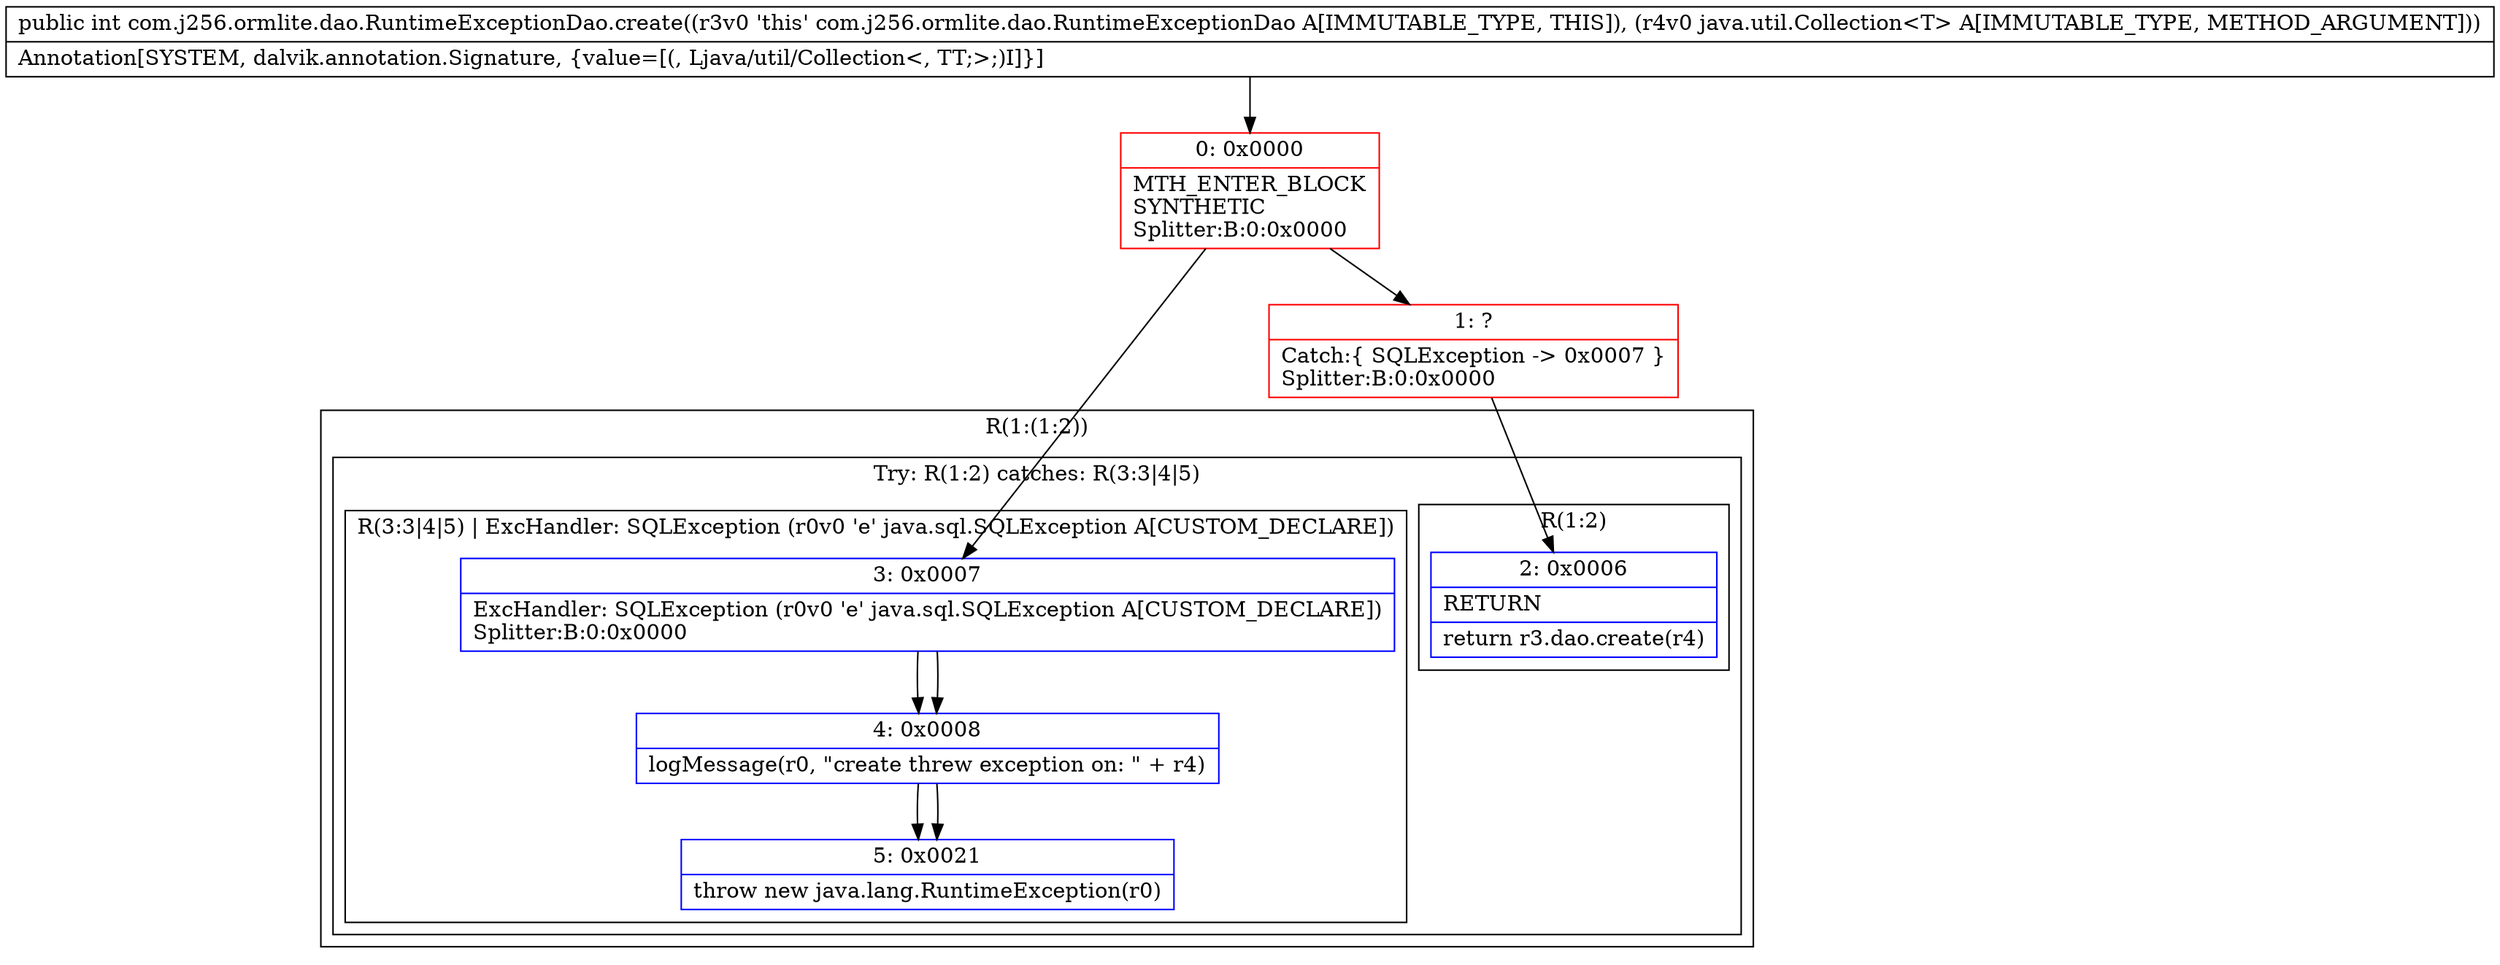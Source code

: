 digraph "CFG forcom.j256.ormlite.dao.RuntimeExceptionDao.create(Ljava\/util\/Collection;)I" {
subgraph cluster_Region_1725306909 {
label = "R(1:(1:2))";
node [shape=record,color=blue];
subgraph cluster_TryCatchRegion_58572002 {
label = "Try: R(1:2) catches: R(3:3|4|5)";
node [shape=record,color=blue];
subgraph cluster_Region_63929982 {
label = "R(1:2)";
node [shape=record,color=blue];
Node_2 [shape=record,label="{2\:\ 0x0006|RETURN\l|return r3.dao.create(r4)\l}"];
}
subgraph cluster_Region_358371092 {
label = "R(3:3|4|5) | ExcHandler: SQLException (r0v0 'e' java.sql.SQLException A[CUSTOM_DECLARE])\l";
node [shape=record,color=blue];
Node_3 [shape=record,label="{3\:\ 0x0007|ExcHandler: SQLException (r0v0 'e' java.sql.SQLException A[CUSTOM_DECLARE])\lSplitter:B:0:0x0000\l}"];
Node_4 [shape=record,label="{4\:\ 0x0008|logMessage(r0, \"create threw exception on: \" + r4)\l}"];
Node_5 [shape=record,label="{5\:\ 0x0021|throw new java.lang.RuntimeException(r0)\l}"];
}
}
}
subgraph cluster_Region_358371092 {
label = "R(3:3|4|5) | ExcHandler: SQLException (r0v0 'e' java.sql.SQLException A[CUSTOM_DECLARE])\l";
node [shape=record,color=blue];
Node_3 [shape=record,label="{3\:\ 0x0007|ExcHandler: SQLException (r0v0 'e' java.sql.SQLException A[CUSTOM_DECLARE])\lSplitter:B:0:0x0000\l}"];
Node_4 [shape=record,label="{4\:\ 0x0008|logMessage(r0, \"create threw exception on: \" + r4)\l}"];
Node_5 [shape=record,label="{5\:\ 0x0021|throw new java.lang.RuntimeException(r0)\l}"];
}
Node_0 [shape=record,color=red,label="{0\:\ 0x0000|MTH_ENTER_BLOCK\lSYNTHETIC\lSplitter:B:0:0x0000\l}"];
Node_1 [shape=record,color=red,label="{1\:\ ?|Catch:\{ SQLException \-\> 0x0007 \}\lSplitter:B:0:0x0000\l}"];
MethodNode[shape=record,label="{public int com.j256.ormlite.dao.RuntimeExceptionDao.create((r3v0 'this' com.j256.ormlite.dao.RuntimeExceptionDao A[IMMUTABLE_TYPE, THIS]), (r4v0 java.util.Collection\<T\> A[IMMUTABLE_TYPE, METHOD_ARGUMENT]))  | Annotation[SYSTEM, dalvik.annotation.Signature, \{value=[(, Ljava\/util\/Collection\<, TT;\>;)I]\}]\l}"];
MethodNode -> Node_0;
Node_3 -> Node_4;
Node_4 -> Node_5;
Node_3 -> Node_4;
Node_4 -> Node_5;
Node_0 -> Node_1;
Node_0 -> Node_3;
Node_1 -> Node_2;
}

